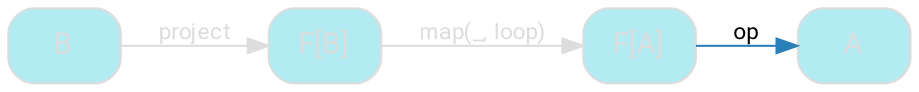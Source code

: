 digraph {
    bgcolor=transparent
    splines=false
    rankdir=LR

    // Default theme: disabled
    node[shape="rectangle" style="rounded,filled" color="#dddddd" fillcolor="#b2ebf2" fontcolor="#dddddd" fontname="Segoe UI,Roboto,Helvetica,Arial,sans-serif"]
    edge [color="#dddddd" fontcolor="#dddddd" fontname="Segoe UI,Roboto,Helvetica,Arial,sans-serif" fontsize=11]

    ListFList[label="F[B]"]
    ListFA[label="F[A]"]

    B         -> ListFList [label=project]
    ListFList -> ListFA[label="map(_, loop)"]
    ListFA    -> A [label=op color="#2980B9" fontcolor="#000000"]
}
